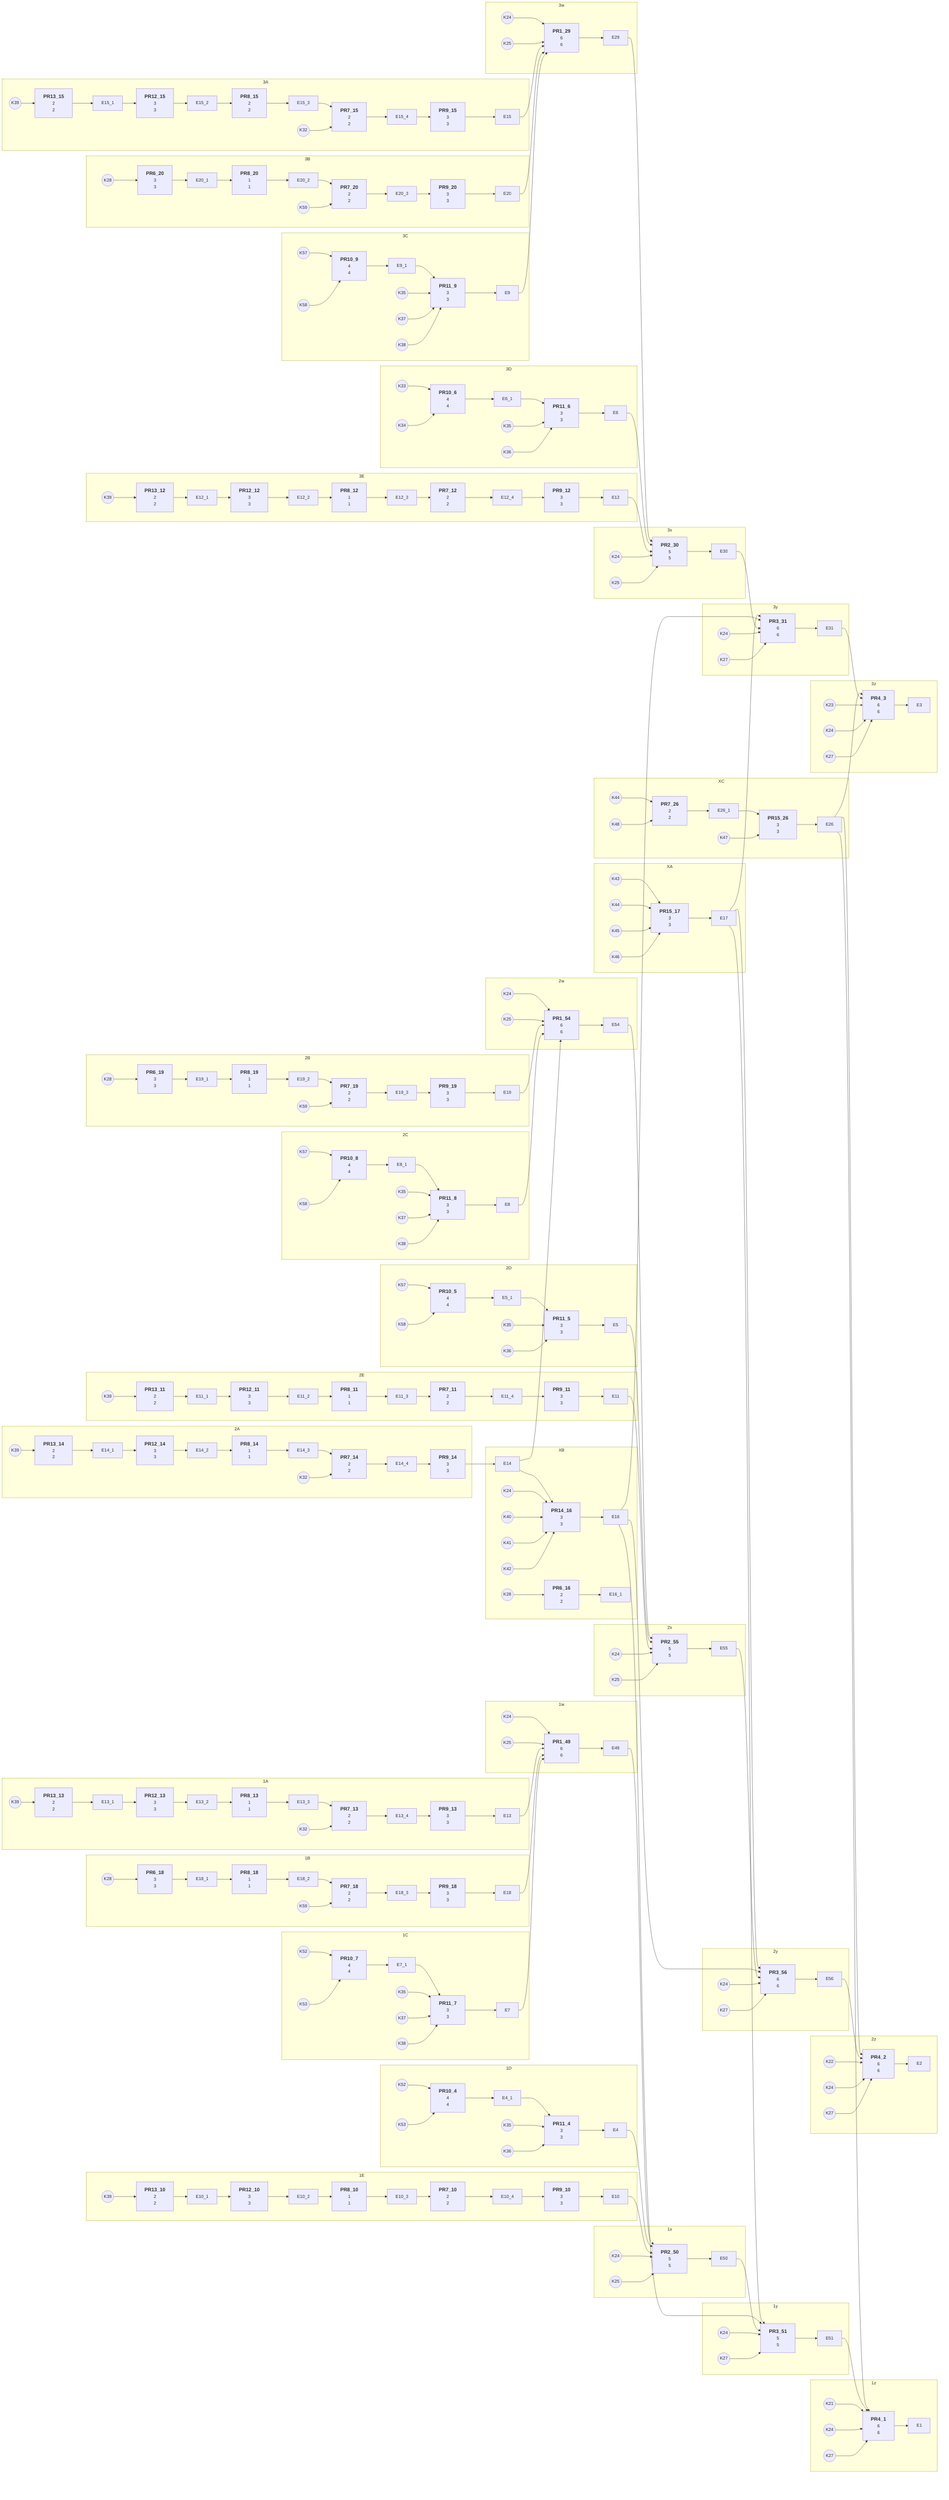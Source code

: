 %%{init: {'theme': 'dark'}, 'themeVariables': {'darkMode': true}}%%
flowchart LR
subgraph XA
    PR15_17["<div style='font-size:18px'><b>PR15_17</b></div>3<br/>3"]
    K43_0(("K43"))
    K43_0 --> PR15_17
    K44_0(("K44"))
    K44_0 --> PR15_17
    K45_0(("K45"))
    K45_0 --> PR15_17
    K46_0(("K46"))
    K46_0 --> PR15_17
    PR15_17 --> E17
end
subgraph XB
    PR14_16["<div style='font-size:18px'><b>PR14_16</b></div>3<br/>3"]
    E14 --> PR14_16
    K24_0(("K24"))
    K24_0 --> PR14_16
    K40_0(("K40"))
    K40_0 --> PR14_16
    K41_0(("K41"))
    K41_0 --> PR14_16
    K42_0(("K42"))
    K42_0 --> PR14_16
    PR14_16 --> E16
    PR6_16["<div style='font-size:18px'><b>PR6_16</b></div>2<br/>2"]
    K28_0(("K28"))
    K28_0 --> PR6_16
    PR6_16 --> E16_1
end
subgraph XC
    PR7_26["<div style='font-size:18px'><b>PR7_26</b></div>2<br/>2"]
    K44_1(("K44"))
    K44_1 --> PR7_26
    K48_0(("K48"))
    K48_0 --> PR7_26
    PR7_26 --> E26_1
    PR15_26["<div style='font-size:18px'><b>PR15_26</b></div>3<br/>3"]
    E26_1 --> PR15_26
    K47_0(("K47"))
    K47_0 --> PR15_26
    PR15_26 --> E26
end
subgraph 1A
    PR9_13["<div style='font-size:18px'><b>PR9_13</b></div>3<br/>3"]
    E13_4 --> PR9_13
    PR9_13 --> E13
    PR12_13["<div style='font-size:18px'><b>PR12_13</b></div>3<br/>3"]
    E13_1 --> PR12_13
    PR12_13 --> E13_2
    PR7_13["<div style='font-size:18px'><b>PR7_13</b></div>2<br/>2"]
    E13_3 --> PR7_13
    K32_0(("K32"))
    K32_0 --> PR7_13
    PR7_13 --> E13_4
    PR8_13["<div style='font-size:18px'><b>PR8_13</b></div>1<br/>1"]
    E13_2 --> PR8_13
    PR8_13 --> E13_3
    PR13_13["<div style='font-size:18px'><b>PR13_13</b></div>2<br/>2"]
    K39_0(("K39"))
    K39_0 --> PR13_13
    PR13_13 --> E13_1
end
subgraph 1B
    PR6_18["<div style='font-size:18px'><b>PR6_18</b></div>3<br/>3"]
    K28_1(("K28"))
    K28_1 --> PR6_18
    PR6_18 --> E18_1
    PR7_18["<div style='font-size:18px'><b>PR7_18</b></div>2<br/>2"]
    E18_2 --> PR7_18
    K59_0(("K59"))
    K59_0 --> PR7_18
    PR7_18 --> E18_3
    PR8_18["<div style='font-size:18px'><b>PR8_18</b></div>1<br/>1"]
    E18_1 --> PR8_18
    PR8_18 --> E18_2
    PR9_18["<div style='font-size:18px'><b>PR9_18</b></div>3<br/>3"]
    E18_3 --> PR9_18
    PR9_18 --> E18
end
subgraph 1C
    PR10_7["<div style='font-size:18px'><b>PR10_7</b></div>4<br/>4"]
    K52_0(("K52"))
    K52_0 --> PR10_7
    K53_0(("K53"))
    K53_0 --> PR10_7
    PR10_7 --> E7_1
    PR11_7["<div style='font-size:18px'><b>PR11_7</b></div>3<br/>3"]
    E7_1 --> PR11_7
    K35_0(("K35"))
    K35_0 --> PR11_7
    K37_0(("K37"))
    K37_0 --> PR11_7
    K38_0(("K38"))
    K38_0 --> PR11_7
    PR11_7 --> E7
end
subgraph 1D
    PR10_4["<div style='font-size:18px'><b>PR10_4</b></div>4<br/>4"]
    K52_1(("K52"))
    K52_1 --> PR10_4
    K53_1(("K53"))
    K53_1 --> PR10_4
    PR10_4 --> E4_1
    PR11_4["<div style='font-size:18px'><b>PR11_4</b></div>3<br/>3"]
    E4_1 --> PR11_4
    K35_1(("K35"))
    K35_1 --> PR11_4
    K36_0(("K36"))
    K36_0 --> PR11_4
    PR11_4 --> E4
end
subgraph 1E
    PR12_10["<div style='font-size:18px'><b>PR12_10</b></div>3<br/>3"]
    E10_1 --> PR12_10
    PR12_10 --> E10_2
    PR8_10["<div style='font-size:18px'><b>PR8_10</b></div>1<br/>1"]
    E10_2 --> PR8_10
    PR8_10 --> E10_3
    PR9_10["<div style='font-size:18px'><b>PR9_10</b></div>3<br/>3"]
    E10_4 --> PR9_10
    PR9_10 --> E10
    PR13_10["<div style='font-size:18px'><b>PR13_10</b></div>2<br/>2"]
    K39_1(("K39"))
    K39_1 --> PR13_10
    PR13_10 --> E10_1
    PR7_10["<div style='font-size:18px'><b>PR7_10</b></div>2<br/>2"]
    E10_3 --> PR7_10
    PR7_10 --> E10_4
end
subgraph 1w
    PR1_49["<div style='font-size:18px'><b>PR1_49</b></div>6<br/>6"]
    K24_1(("K24"))
    K24_1 --> PR1_49
    K25_0(("K25"))
    K25_0 --> PR1_49
    E13 --> PR1_49
    E18 --> PR1_49
    E7 --> PR1_49
    PR1_49 --> E49
end
subgraph 1x
    PR2_50["<div style='font-size:18px'><b>PR2_50</b></div>5<br/>5"]
    E49 --> PR2_50
    E4 --> PR2_50
    E10 --> PR2_50
    K24_2(("K24"))
    K24_2 --> PR2_50
    K25_1(("K25"))
    K25_1 --> PR2_50
    PR2_50 --> E50
end
subgraph 1y
    PR3_51["<div style='font-size:18px'><b>PR3_51</b></div>5<br/>5"]
    E17 --> PR3_51
    E16 --> PR3_51
    E50 --> PR3_51
    K24_3(("K24"))
    K24_3 --> PR3_51
    K27_0(("K27"))
    K27_0 --> PR3_51
    PR3_51 --> E51
end
subgraph 1z
    PR4_1["<div style='font-size:18px'><b>PR4_1</b></div>6<br/>6"]
    E26 --> PR4_1
    E51 --> PR4_1
    K21_0(("K21"))
    K21_0 --> PR4_1
    K24_4(("K24"))
    K24_4 --> PR4_1
    K27_1(("K27"))
    K27_1 --> PR4_1
    PR4_1 --> E1
end
subgraph 2A
    PR13_14["<div style='font-size:18px'><b>PR13_14</b></div>2<br/>2"]
    K39_2(("K39"))
    K39_2 --> PR13_14
    PR13_14 --> E14_1
    PR9_14["<div style='font-size:18px'><b>PR9_14</b></div>3<br/>3"]
    E14_4 --> PR9_14
    PR9_14 --> E14
    PR8_14["<div style='font-size:18px'><b>PR8_14</b></div>1<br/>1"]
    E14_2 --> PR8_14
    PR8_14 --> E14_3
    PR12_14["<div style='font-size:18px'><b>PR12_14</b></div>3<br/>3"]
    E14_1 --> PR12_14
    PR12_14 --> E14_2
    PR7_14["<div style='font-size:18px'><b>PR7_14</b></div>2<br/>2"]
    E14_3 --> PR7_14
    K32_1(("K32"))
    K32_1 --> PR7_14
    PR7_14 --> E14_4
end
subgraph 2B
    PR9_19["<div style='font-size:18px'><b>PR9_19</b></div>3<br/>3"]
    E19_3 --> PR9_19
    PR9_19 --> E19
    PR7_19["<div style='font-size:18px'><b>PR7_19</b></div>2<br/>2"]
    E19_2 --> PR7_19
    K59_1(("K59"))
    K59_1 --> PR7_19
    PR7_19 --> E19_3
    PR8_19["<div style='font-size:18px'><b>PR8_19</b></div>1<br/>1"]
    E19_1 --> PR8_19
    PR8_19 --> E19_2
    PR6_19["<div style='font-size:18px'><b>PR6_19</b></div>3<br/>3"]
    K28_2(("K28"))
    K28_2 --> PR6_19
    PR6_19 --> E19_1
end
subgraph 2C
    PR11_8["<div style='font-size:18px'><b>PR11_8</b></div>3<br/>3"]
    E8_1 --> PR11_8
    K35_2(("K35"))
    K35_2 --> PR11_8
    K37_1(("K37"))
    K37_1 --> PR11_8
    K38_1(("K38"))
    K38_1 --> PR11_8
    PR11_8 --> E8
    PR10_8["<div style='font-size:18px'><b>PR10_8</b></div>4<br/>4"]
    K57_0(("K57"))
    K57_0 --> PR10_8
    K58_0(("K58"))
    K58_0 --> PR10_8
    PR10_8 --> E8_1
end
subgraph 2D
    PR10_5["<div style='font-size:18px'><b>PR10_5</b></div>4<br/>4"]
    K57_1(("K57"))
    K57_1 --> PR10_5
    K58_1(("K58"))
    K58_1 --> PR10_5
    PR10_5 --> E5_1
    PR11_5["<div style='font-size:18px'><b>PR11_5</b></div>3<br/>3"]
    E5_1 --> PR11_5
    K35_3(("K35"))
    K35_3 --> PR11_5
    K36_1(("K36"))
    K36_1 --> PR11_5
    PR11_5 --> E5
end
subgraph 2E
    PR8_11["<div style='font-size:18px'><b>PR8_11</b></div>1<br/>1"]
    E11_2 --> PR8_11
    PR8_11 --> E11_3
    PR7_11["<div style='font-size:18px'><b>PR7_11</b></div>2<br/>2"]
    E11_3 --> PR7_11
    PR7_11 --> E11_4
    PR12_11["<div style='font-size:18px'><b>PR12_11</b></div>3<br/>3"]
    E11_1 --> PR12_11
    PR12_11 --> E11_2
    PR13_11["<div style='font-size:18px'><b>PR13_11</b></div>2<br/>2"]
    K39_3(("K39"))
    K39_3 --> PR13_11
    PR13_11 --> E11_1
    PR9_11["<div style='font-size:18px'><b>PR9_11</b></div>3<br/>3"]
    E11_4 --> PR9_11
    PR9_11 --> E11
end
subgraph 2w
    PR1_54["<div style='font-size:18px'><b>PR1_54</b></div>6<br/>6"]
    K24_5(("K24"))
    K24_5 --> PR1_54
    K25_2(("K25"))
    K25_2 --> PR1_54
    E14 --> PR1_54
    E19 --> PR1_54
    E8 --> PR1_54
    PR1_54 --> E54
end
subgraph 2x
    PR2_55["<div style='font-size:18px'><b>PR2_55</b></div>5<br/>5"]
    E54 --> PR2_55
    E5 --> PR2_55
    E11 --> PR2_55
    K24_6(("K24"))
    K24_6 --> PR2_55
    K25_3(("K25"))
    K25_3 --> PR2_55
    PR2_55 --> E55
end
subgraph 2y
    PR3_56["<div style='font-size:18px'><b>PR3_56</b></div>6<br/>6"]
    E17 --> PR3_56
    E16 --> PR3_56
    E55 --> PR3_56
    K24_7(("K24"))
    K24_7 --> PR3_56
    K27_2(("K27"))
    K27_2 --> PR3_56
    PR3_56 --> E56
end
subgraph 2z
    PR4_2["<div style='font-size:18px'><b>PR4_2</b></div>6<br/>6"]
    E26 --> PR4_2
    E56 --> PR4_2
    K22_0(("K22"))
    K22_0 --> PR4_2
    K24_8(("K24"))
    K24_8 --> PR4_2
    K27_3(("K27"))
    K27_3 --> PR4_2
    PR4_2 --> E2
end
subgraph 3A
    PR13_15["<div style='font-size:18px'><b>PR13_15</b></div>2<br/>2"]
    K39_4(("K39"))
    K39_4 --> PR13_15
    PR13_15 --> E15_1
    PR7_15["<div style='font-size:18px'><b>PR7_15</b></div>2<br/>2"]
    E15_3 --> PR7_15
    K32_2(("K32"))
    K32_2 --> PR7_15
    PR7_15 --> E15_4
    PR8_15["<div style='font-size:18px'><b>PR8_15</b></div>2<br/>2"]
    E15_2 --> PR8_15
    PR8_15 --> E15_3
    PR12_15["<div style='font-size:18px'><b>PR12_15</b></div>3<br/>3"]
    E15_1 --> PR12_15
    PR12_15 --> E15_2
    PR9_15["<div style='font-size:18px'><b>PR9_15</b></div>3<br/>3"]
    E15_4 --> PR9_15
    PR9_15 --> E15
end
subgraph 3B
    PR6_20["<div style='font-size:18px'><b>PR6_20</b></div>3<br/>3"]
    K28_3(("K28"))
    K28_3 --> PR6_20
    PR6_20 --> E20_1
    PR8_20["<div style='font-size:18px'><b>PR8_20</b></div>1<br/>1"]
    E20_1 --> PR8_20
    PR8_20 --> E20_2
    PR9_20["<div style='font-size:18px'><b>PR9_20</b></div>3<br/>3"]
    E20_3 --> PR9_20
    PR9_20 --> E20
    PR7_20["<div style='font-size:18px'><b>PR7_20</b></div>2<br/>2"]
    E20_2 --> PR7_20
    K59_2(("K59"))
    K59_2 --> PR7_20
    PR7_20 --> E20_3
end
subgraph 3C
    PR10_9["<div style='font-size:18px'><b>PR10_9</b></div>4<br/>4"]
    K57_2(("K57"))
    K57_2 --> PR10_9
    K58_2(("K58"))
    K58_2 --> PR10_9
    PR10_9 --> E9_1
    PR11_9["<div style='font-size:18px'><b>PR11_9</b></div>3<br/>3"]
    E9_1 --> PR11_9
    K35_4(("K35"))
    K35_4 --> PR11_9
    K37_2(("K37"))
    K37_2 --> PR11_9
    K38_2(("K38"))
    K38_2 --> PR11_9
    PR11_9 --> E9
end
subgraph 3D
    PR10_6["<div style='font-size:18px'><b>PR10_6</b></div>4<br/>4"]
    K33_0(("K33"))
    K33_0 --> PR10_6
    K34_0(("K34"))
    K34_0 --> PR10_6
    PR10_6 --> E6_1
    PR11_6["<div style='font-size:18px'><b>PR11_6</b></div>3<br/>3"]
    E6_1 --> PR11_6
    K35_5(("K35"))
    K35_5 --> PR11_6
    K36_2(("K36"))
    K36_2 --> PR11_6
    PR11_6 --> E6
end
subgraph 3E
    PR8_12["<div style='font-size:18px'><b>PR8_12</b></div>1<br/>1"]
    E12_2 --> PR8_12
    PR8_12 --> E12_3
    PR9_12["<div style='font-size:18px'><b>PR9_12</b></div>3<br/>3"]
    E12_4 --> PR9_12
    PR9_12 --> E12
    PR7_12["<div style='font-size:18px'><b>PR7_12</b></div>2<br/>2"]
    E12_3 --> PR7_12
    PR7_12 --> E12_4
    PR13_12["<div style='font-size:18px'><b>PR13_12</b></div>2<br/>2"]
    K39_5(("K39"))
    K39_5 --> PR13_12
    PR13_12 --> E12_1
    PR12_12["<div style='font-size:18px'><b>PR12_12</b></div>3<br/>3"]
    E12_1 --> PR12_12
    PR12_12 --> E12_2
end
subgraph 3w
    PR1_29["<div style='font-size:18px'><b>PR1_29</b></div>6<br/>6"]
    K24_9(("K24"))
    K24_9 --> PR1_29
    K25_4(("K25"))
    K25_4 --> PR1_29
    E15 --> PR1_29
    E20 --> PR1_29
    E9 --> PR1_29
    PR1_29 --> E29
end
subgraph 3x
    PR2_30["<div style='font-size:18px'><b>PR2_30</b></div>5<br/>5"]
    E29 --> PR2_30
    E6 --> PR2_30
    E12 --> PR2_30
    K24_10(("K24"))
    K24_10 --> PR2_30
    K25_5(("K25"))
    K25_5 --> PR2_30
    PR2_30 --> E30
end
subgraph 3y
    PR3_31["<div style='font-size:18px'><b>PR3_31</b></div>6<br/>6"]
    E17 --> PR3_31
    E16 --> PR3_31
    E30 --> PR3_31
    K24_11(("K24"))
    K24_11 --> PR3_31
    K27_4(("K27"))
    K27_4 --> PR3_31
    PR3_31 --> E31
end
subgraph 3z
    PR4_3["<div style='font-size:18px'><b>PR4_3</b></div>6<br/>6"]
    E26 --> PR4_3
    E31 --> PR4_3
    K23_0(("K23"))
    K23_0 --> PR4_3
    K24_12(("K24"))
    K24_12 --> PR4_3
    K27_5(("K27"))
    K27_5 --> PR4_3
    PR4_3 --> E3
end

PR15_17:::PR
PR14_16:::PR
PR6_16:::PR
PR7_26:::PR
PR15_26:::PR
PR9_13:::PR
PR12_13:::PR
PR7_13:::PR
PR8_13:::PR
PR13_13:::PR
PR6_18:::PR
PR7_18:::PR
PR8_18:::PR
PR9_18:::PR
PR10_7:::PR
PR11_7:::PR
PR10_4:::PR
PR11_4:::PR
PR12_10:::PR
PR8_10:::PR
PR9_10:::PR
PR13_10:::PR
PR7_10:::PR
PR1_49:::PR
PR2_50:::PR
PR3_51:::PR
PR4_1:::PR
PR13_14:::PR
PR9_14:::PR
PR8_14:::PR
PR12_14:::PR
PR7_14:::PR
PR9_19:::PR
PR7_19:::PR
PR8_19:::PR
PR6_19:::PR
PR11_8:::PR
PR10_8:::PR
PR10_5:::PR
PR11_5:::PR
PR8_11:::PR
PR7_11:::PR
PR12_11:::PR
PR13_11:::PR
PR9_11:::PR
PR1_54:::PR
PR2_55:::PR
PR3_56:::PR
PR4_2:::PR
PR13_15:::PR
PR7_15:::PR
PR8_15:::PR
PR12_15:::PR
PR9_15:::PR
PR6_20:::PR
PR8_20:::PR
PR9_20:::PR
PR7_20:::PR
PR10_9:::PR
PR11_9:::PR
PR10_6:::PR
PR11_6:::PR
PR8_12:::PR
PR9_12:::PR
PR7_12:::PR
PR13_12:::PR
PR12_12:::PR
PR1_29:::PR
PR2_30:::PR
PR3_31:::PR
PR4_3:::PR
